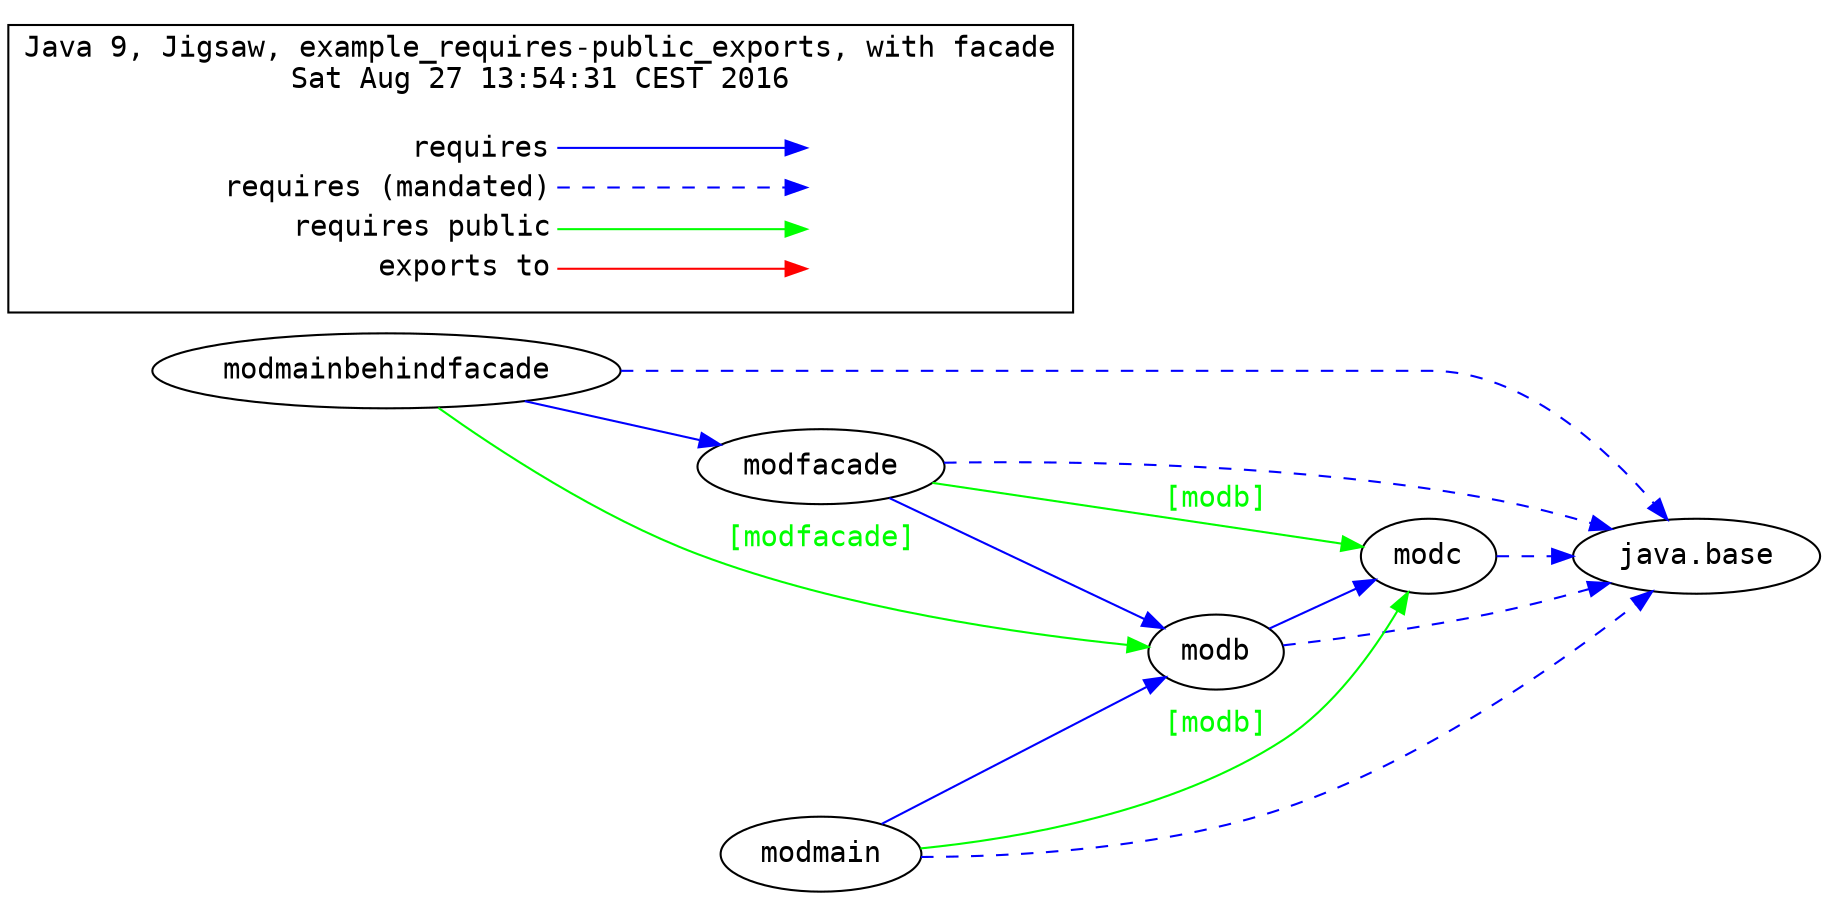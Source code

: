 # Created by depvis.JigsawDepVisualizer on Sat Aug 27 13:54:31 CEST 2016
digraph Java9_Dependency_Visualizer {
modb[fontname="Consolas",shape="ellipse",label="modb"];
modc[fontname="Consolas",shape="ellipse",label="modc"];
java_base[fontname="Consolas",shape="ellipse",label="java.base"];
modmainbehindfacade[fontname="Consolas",shape="ellipse",label="modmainbehindfacade"];
modfacade[fontname="Consolas",shape="ellipse",label="modfacade"];
modmain[fontname="Consolas",shape="ellipse",label="modmain"];
modb -> modc[color="#0000ff",fontname="Consolas",fontcolor="#0000ff",weight="8"]
modb -> java_base[color="#0000ff",fontname="Consolas",fontcolor="#0000ff",style="dashed",weight="16"]
modmainbehindfacade -> modfacade[color="#0000ff",fontname="Consolas",fontcolor="#0000ff",weight="8"]
modmainbehindfacade -> java_base[color="#0000ff",fontname="Consolas",fontcolor="#0000ff",style="dashed",weight="16"]
modmainbehindfacade -> modb[color="#00ff00",fontname="Consolas",fontcolor="#00ff00",weight="4",label="[modfacade]"]
modc -> java_base[color="#0000ff",fontname="Consolas",fontcolor="#0000ff",style="dashed",weight="16"]
modfacade -> modb[color="#0000ff",fontname="Consolas",fontcolor="#0000ff",weight="8"]
modfacade -> java_base[color="#0000ff",fontname="Consolas",fontcolor="#0000ff",style="dashed",weight="16"]
modfacade -> modc[color="#00ff00",fontname="Consolas",fontcolor="#00ff00",weight="4",label="[modb]"]
modmain -> modb[color="#0000ff",fontname="Consolas",fontcolor="#0000ff",weight="8"]
modmain -> java_base[color="#0000ff",fontname="Consolas",fontcolor="#0000ff",style="dashed",weight="16"]
modmain -> modc[color="#00ff00",fontname="Consolas",fontcolor="#00ff00",weight="4",label="[modb]"]
rankdir=LR
node [shape=plaintext]
subgraph cluster_01 { 
  label = "Java 9, Jigsaw, example_requires-public_exports, with facade
Sat Aug 27 13:54:31 CEST 2016"
  fontname="Consolas"
  key [label=<<table border="0" cellpadding="2" cellspacing="0" cellborder="0">
    <tr><td align="right" port="i1">requires</td></tr>
    <tr><td align="right" port="i2">requires (mandated)</td></tr>
    <tr><td align="right" port="i3">requires public</td></tr>
    <tr><td align="right" port="i4">exports to</td></tr>
    </table>>,fontname="Consolas"]
  key2 [label=<<table border="0" cellpadding="2" cellspacing="0" cellborder="0">
    <tr><td port="i1">&nbsp;</td></tr>
    <tr><td port="i2">&nbsp;</td></tr>
    <tr><td port="i3">&nbsp;</td></tr>
    <tr><td port="i4">&nbsp;</td></tr>
    </table>>,fontname="Consolas"]
  key:i1:e -> key2:i1:w [color=BLUE]
  key:i2:e -> key2:i2:w [color=BLUE, style=dashed]
  key:i3:e -> key2:i3:w [color=GREEN]
  key:i4:e -> key2:i4:w [color=RED]
}
}
